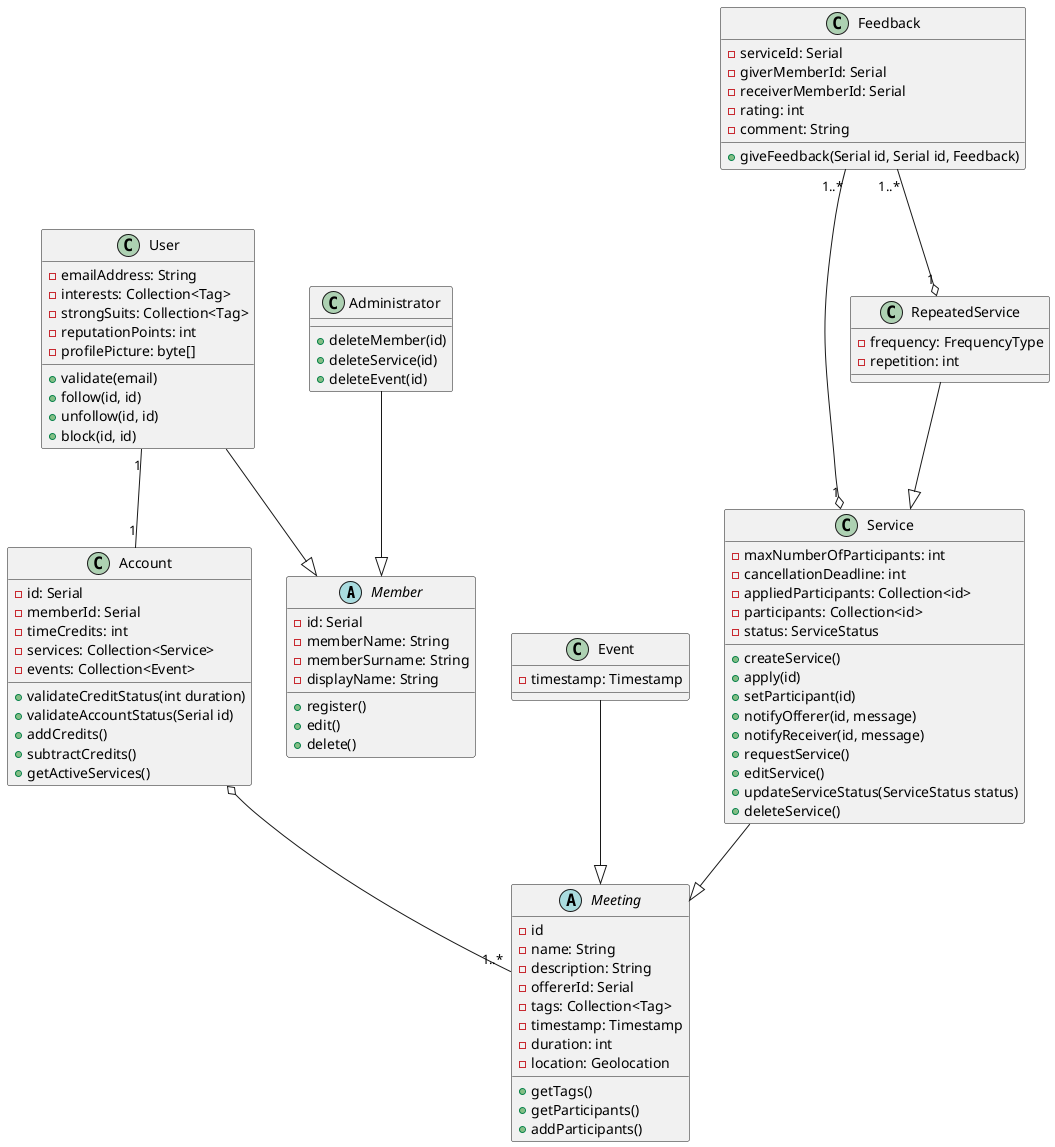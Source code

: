 @startuml
abstract class Member {
  -id: Serial
  -memberName: String
  -memberSurname: String
  -displayName: String

  +register()
  +edit()
  +delete()
}
class User {
    -emailAddress: String
    -interests: Collection<Tag>
    -strongSuits: Collection<Tag>
    -reputationPoints: int
    -profilePicture: byte[]

    +validate(email)
    +follow(id, id)
    +unfollow(id, id)
    +block(id, id)
}
User --|> Member
class Administrator {
    +deleteMember(id)
    +deleteService(id)
    +deleteEvent(id)
}
Administrator --|> Member

class Account {
    -id: Serial
    -memberId: Serial
    -timeCredits: int
    -services: Collection<Service>
    -events: Collection<Event>

    +validateCreditStatus(int duration)
    +validateAccountStatus(Serial id)
    +addCredits()
    +subtractCredits()
    +getActiveServices()
}
User"1" -- "1" Account

abstract class Meeting {
    -id
    -name: String
    -description: String
    -offererId: Serial
    -tags: Collection<Tag>
    -timestamp: Timestamp
    -duration: int
    -location: Geolocation

    +getTags()
    +getParticipants()
    +addParticipants()
}
Account o-- "1..*" Meeting

class Event {
    -timestamp: Timestamp
}
Event --|> Meeting

class Service {
    -maxNumberOfParticipants: int
    -cancellationDeadline: int
    -appliedParticipants: Collection<id>
    -participants: Collection<id>
    -status: ServiceStatus

    +createService()
    +apply(id)
    +setParticipant(id)
    +notifyOfferer(id, message)
    +notifyReceiver(id, message)
    +requestService()
    +editService()
    +updateServiceStatus(ServiceStatus status)
    +deleteService()
}
Service --|> Meeting

class RepeatedService {
    -frequency: FrequencyType
    -repetition: int
}

RepeatedService --|> Service

class Feedback {
    -serviceId: Serial
    -giverMemberId: Serial
    -receiverMemberId: Serial
    -rating: int
    -comment: String

    +giveFeedback(Serial id, Serial id, Feedback)
}
Feedback "1..*" --o "1"Service
Feedback "1..*" --o "1"RepeatedService


@enduml